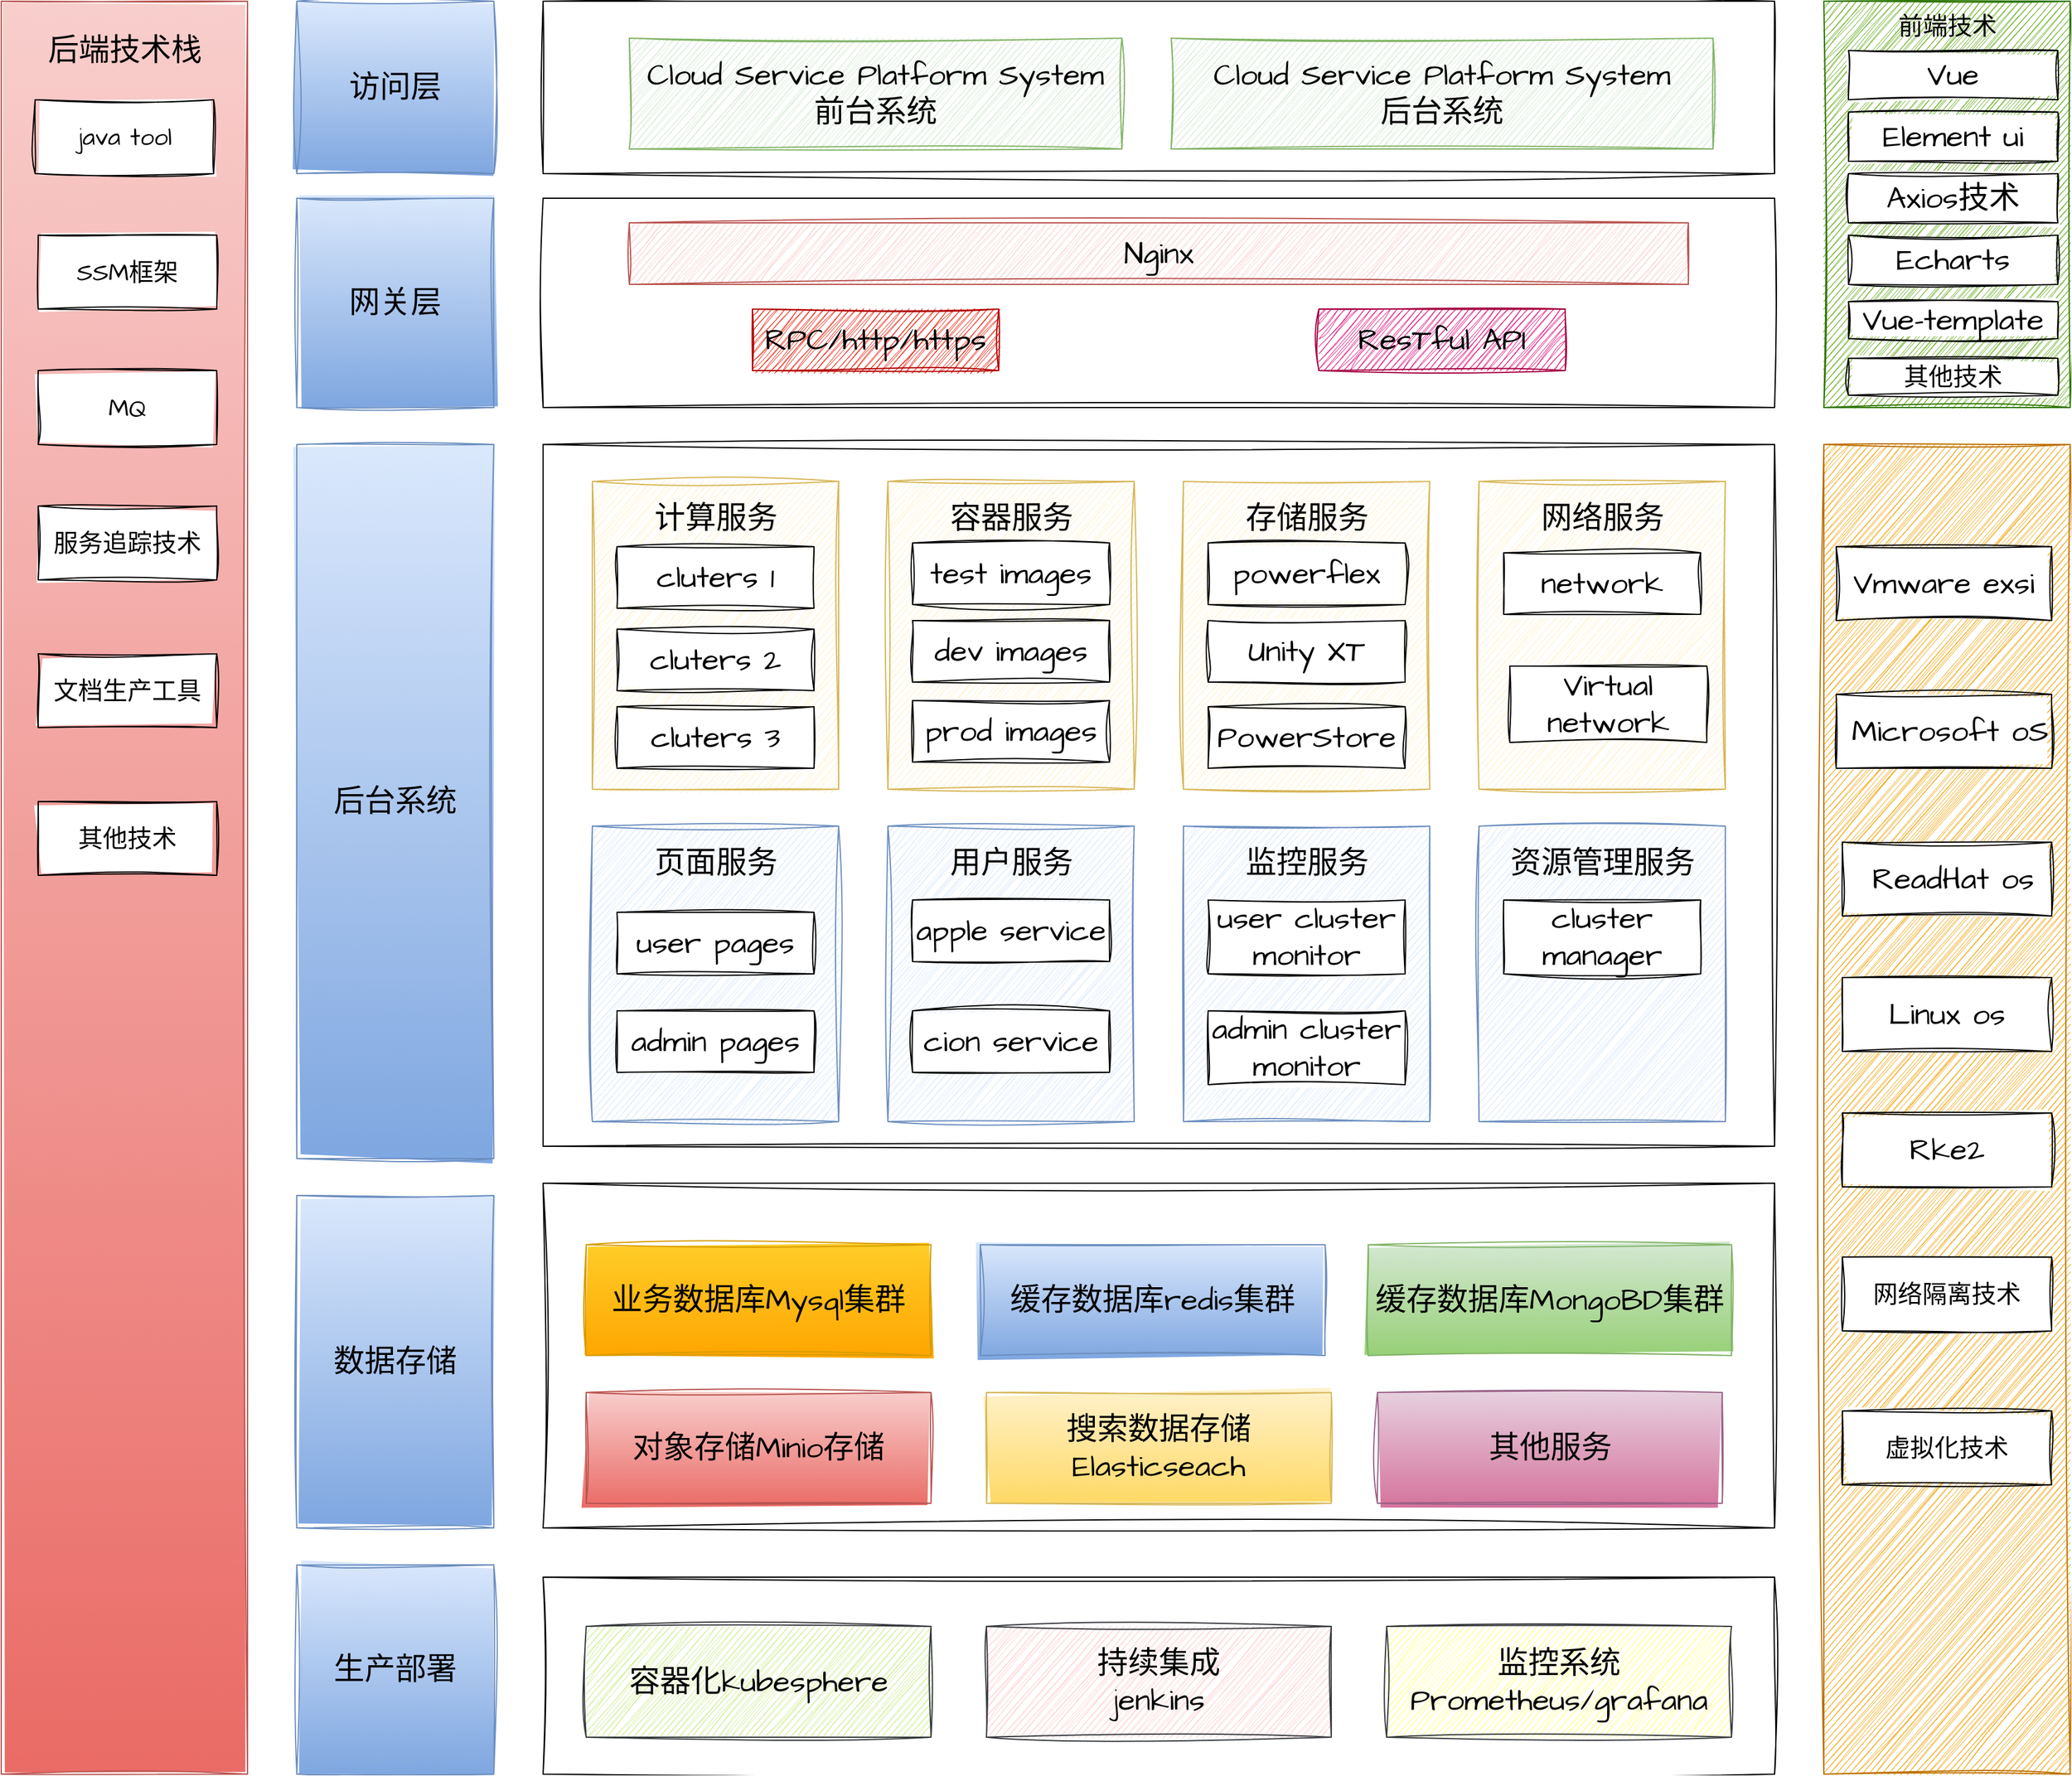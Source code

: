 <mxfile version="21.2.9" type="device">
  <diagram name="第 1 页" id="yGoTb6qsbvz1zuX-XJ-E">
    <mxGraphModel dx="3763" dy="1591" grid="1" gridSize="10" guides="1" tooltips="1" connect="1" arrows="1" fold="1" page="0" pageScale="1" pageWidth="827" pageHeight="1169" math="0" shadow="0">
      <root>
        <mxCell id="0" />
        <mxCell id="1" parent="0" />
        <mxCell id="ulPhFCoUVMPPUN6pGgt2-73" value="" style="rounded=0;whiteSpace=wrap;html=1;sketch=1;hachureGap=4;jiggle=2;curveFitting=1;fontFamily=Architects Daughter;fontSource=https%3A%2F%2Ffonts.googleapis.com%2Fcss%3Ffamily%3DArchitects%2BDaughter;fontSize=25;" vertex="1" parent="1">
          <mxGeometry x="-200" y="400" width="1000" height="570" as="geometry" />
        </mxCell>
        <mxCell id="ulPhFCoUVMPPUN6pGgt2-72" value="" style="rounded=0;whiteSpace=wrap;html=1;sketch=1;hachureGap=4;jiggle=2;curveFitting=1;fontFamily=Architects Daughter;fontSource=https%3A%2F%2Ffonts.googleapis.com%2Fcss%3Ffamily%3DArchitects%2BDaughter;fontSize=25;" vertex="1" parent="1">
          <mxGeometry x="-200" y="200" width="1000" height="170" as="geometry" />
        </mxCell>
        <mxCell id="ulPhFCoUVMPPUN6pGgt2-70" value="" style="rounded=0;whiteSpace=wrap;html=1;sketch=1;hachureGap=4;jiggle=2;curveFitting=1;fontFamily=Architects Daughter;fontSource=https%3A%2F%2Ffonts.googleapis.com%2Fcss%3Ffamily%3DArchitects%2BDaughter;fontSize=25;" vertex="1" parent="1">
          <mxGeometry x="-200" y="40" width="1000" height="140" as="geometry" />
        </mxCell>
        <mxCell id="ulPhFCoUVMPPUN6pGgt2-1" value="&lt;div style=&quot;font-size: 25px;&quot;&gt;Cloud Service Platform System&lt;/div&gt;&lt;div style=&quot;font-size: 25px;&quot;&gt;前台系统&lt;br style=&quot;font-size: 25px;&quot;&gt;&lt;/div&gt;" style="rounded=0;whiteSpace=wrap;html=1;sketch=1;hachureGap=4;jiggle=2;curveFitting=1;fontFamily=Architects Daughter;fontSource=https%3A%2F%2Ffonts.googleapis.com%2Fcss%3Ffamily%3DArchitects%2BDaughter;fontSize=25;fillColor=#d5e8d4;strokeColor=#82b366;" vertex="1" parent="1">
          <mxGeometry x="-130" y="70" width="400" height="90" as="geometry" />
        </mxCell>
        <mxCell id="ulPhFCoUVMPPUN6pGgt2-23" value="" style="rounded=0;whiteSpace=wrap;html=1;sketch=1;hachureGap=4;jiggle=2;curveFitting=1;fontFamily=Architects Daughter;fontSource=https%3A%2F%2Ffonts.googleapis.com%2Fcss%3Ffamily%3DArchitects%2BDaughter;fontSize=25;fillColor=#fff2cc;strokeColor=#d6b656;" vertex="1" parent="1">
          <mxGeometry x="-160" y="430" width="200" height="250" as="geometry" />
        </mxCell>
        <mxCell id="ulPhFCoUVMPPUN6pGgt2-39" value="&lt;div style=&quot;font-size: 25px;&quot;&gt;Cloud Service Platform System&lt;/div&gt;&lt;div style=&quot;font-size: 25px;&quot;&gt;后台系统&lt;/div&gt;" style="rounded=0;whiteSpace=wrap;html=1;sketch=1;hachureGap=4;jiggle=2;curveFitting=1;fontFamily=Architects Daughter;fontSource=https%3A%2F%2Ffonts.googleapis.com%2Fcss%3Ffamily%3DArchitects%2BDaughter;fontSize=25;fillColor=#d5e8d4;strokeColor=#82b366;" vertex="1" parent="1">
          <mxGeometry x="310" y="70" width="440" height="90" as="geometry" />
        </mxCell>
        <mxCell id="ulPhFCoUVMPPUN6pGgt2-40" value="Nginx" style="rounded=0;whiteSpace=wrap;html=1;sketch=1;hachureGap=4;jiggle=2;curveFitting=1;fontFamily=Architects Daughter;fontSource=https%3A%2F%2Ffonts.googleapis.com%2Fcss%3Ffamily%3DArchitects%2BDaughter;fontSize=25;fillColor=#f8cecc;strokeColor=#b85450;" vertex="1" parent="1">
          <mxGeometry x="-130" y="220" width="860" height="50" as="geometry" />
        </mxCell>
        <mxCell id="ulPhFCoUVMPPUN6pGgt2-41" value="RPC/http/https" style="rounded=0;whiteSpace=wrap;html=1;sketch=1;hachureGap=4;jiggle=2;curveFitting=1;fontFamily=Architects Daughter;fontSource=https%3A%2F%2Ffonts.googleapis.com%2Fcss%3Ffamily%3DArchitects%2BDaughter;fontSize=25;fillColor=#e51400;fontColor=#000000;strokeColor=#B20000;" vertex="1" parent="1">
          <mxGeometry x="-30" y="290" width="200" height="50" as="geometry" />
        </mxCell>
        <mxCell id="ulPhFCoUVMPPUN6pGgt2-42" value="ResTful API" style="rounded=0;whiteSpace=wrap;html=1;sketch=1;hachureGap=4;jiggle=2;curveFitting=1;fontFamily=Architects Daughter;fontSource=https%3A%2F%2Ffonts.googleapis.com%2Fcss%3Ffamily%3DArchitects%2BDaughter;fontSize=25;fillColor=#d80073;fontColor=#000000;strokeColor=#A50040;" vertex="1" parent="1">
          <mxGeometry x="430" y="290" width="200" height="50" as="geometry" />
        </mxCell>
        <mxCell id="ulPhFCoUVMPPUN6pGgt2-43" value="计算服务" style="text;html=1;align=center;verticalAlign=middle;resizable=0;points=[];autosize=1;fontSize=25;fontFamily=Architects Daughter;" vertex="1" parent="1">
          <mxGeometry x="-120" y="440" width="120" height="40" as="geometry" />
        </mxCell>
        <mxCell id="ulPhFCoUVMPPUN6pGgt2-44" value="" style="rounded=0;whiteSpace=wrap;html=1;sketch=1;hachureGap=4;jiggle=2;curveFitting=1;fontFamily=Architects Daughter;fontSource=https%3A%2F%2Ffonts.googleapis.com%2Fcss%3Ffamily%3DArchitects%2BDaughter;fontSize=25;fillColor=#fff2cc;strokeColor=#d6b656;" vertex="1" parent="1">
          <mxGeometry x="80" y="430" width="200" height="250" as="geometry" />
        </mxCell>
        <mxCell id="ulPhFCoUVMPPUN6pGgt2-45" value="容器服务" style="text;html=1;align=center;verticalAlign=middle;resizable=0;points=[];autosize=1;fontSize=25;fontFamily=Architects Daughter;" vertex="1" parent="1">
          <mxGeometry x="120" y="440" width="120" height="40" as="geometry" />
        </mxCell>
        <mxCell id="ulPhFCoUVMPPUN6pGgt2-50" value="" style="rounded=0;whiteSpace=wrap;html=1;sketch=1;hachureGap=4;jiggle=2;curveFitting=1;fontFamily=Architects Daughter;fontSource=https%3A%2F%2Ffonts.googleapis.com%2Fcss%3Ffamily%3DArchitects%2BDaughter;fontSize=25;fillColor=#fff2cc;strokeColor=#d6b656;" vertex="1" parent="1">
          <mxGeometry x="320" y="430" width="200" height="250" as="geometry" />
        </mxCell>
        <mxCell id="ulPhFCoUVMPPUN6pGgt2-51" value="存储服务" style="text;html=1;align=center;verticalAlign=middle;resizable=0;points=[];autosize=1;fontSize=25;fontFamily=Architects Daughter;" vertex="1" parent="1">
          <mxGeometry x="360" y="440" width="120" height="40" as="geometry" />
        </mxCell>
        <mxCell id="ulPhFCoUVMPPUN6pGgt2-52" value="" style="rounded=0;whiteSpace=wrap;html=1;sketch=1;hachureGap=4;jiggle=2;curveFitting=1;fontFamily=Architects Daughter;fontSource=https%3A%2F%2Ffonts.googleapis.com%2Fcss%3Ffamily%3DArchitects%2BDaughter;fontSize=25;fillColor=#fff2cc;strokeColor=#d6b656;" vertex="1" parent="1">
          <mxGeometry x="560" y="430" width="200" height="250" as="geometry" />
        </mxCell>
        <mxCell id="ulPhFCoUVMPPUN6pGgt2-53" value="网络服务" style="text;html=1;align=center;verticalAlign=middle;resizable=0;points=[];autosize=1;fontSize=25;fontFamily=Architects Daughter;" vertex="1" parent="1">
          <mxGeometry x="600" y="440" width="120" height="40" as="geometry" />
        </mxCell>
        <mxCell id="ulPhFCoUVMPPUN6pGgt2-62" value="" style="rounded=0;whiteSpace=wrap;html=1;sketch=1;hachureGap=4;jiggle=2;curveFitting=1;fontFamily=Architects Daughter;fontSource=https%3A%2F%2Ffonts.googleapis.com%2Fcss%3Ffamily%3DArchitects%2BDaughter;fontSize=25;fillColor=#dae8fc;strokeColor=#6c8ebf;" vertex="1" parent="1">
          <mxGeometry x="-160" y="710" width="200" height="240" as="geometry" />
        </mxCell>
        <mxCell id="ulPhFCoUVMPPUN6pGgt2-63" value="页面服务" style="text;html=1;align=center;verticalAlign=middle;resizable=0;points=[];autosize=1;strokeColor=none;fillColor=none;fontSize=25;fontFamily=Architects Daughter;" vertex="1" parent="1">
          <mxGeometry x="-120" y="720" width="120" height="40" as="geometry" />
        </mxCell>
        <mxCell id="ulPhFCoUVMPPUN6pGgt2-64" value="" style="rounded=0;whiteSpace=wrap;html=1;sketch=1;hachureGap=4;jiggle=2;curveFitting=1;fontFamily=Architects Daughter;fontSource=https%3A%2F%2Ffonts.googleapis.com%2Fcss%3Ffamily%3DArchitects%2BDaughter;fontSize=25;fillColor=#dae8fc;strokeColor=#6c8ebf;" vertex="1" parent="1">
          <mxGeometry x="80" y="710" width="200" height="240" as="geometry" />
        </mxCell>
        <mxCell id="ulPhFCoUVMPPUN6pGgt2-65" value="用户服务" style="text;html=1;align=center;verticalAlign=middle;resizable=0;points=[];autosize=1;strokeColor=none;fillColor=none;fontSize=25;fontFamily=Architects Daughter;" vertex="1" parent="1">
          <mxGeometry x="120" y="720" width="120" height="40" as="geometry" />
        </mxCell>
        <mxCell id="ulPhFCoUVMPPUN6pGgt2-66" value="" style="rounded=0;whiteSpace=wrap;html=1;sketch=1;hachureGap=4;jiggle=2;curveFitting=1;fontFamily=Architects Daughter;fontSource=https%3A%2F%2Ffonts.googleapis.com%2Fcss%3Ffamily%3DArchitects%2BDaughter;fontSize=25;fillColor=#dae8fc;strokeColor=#6c8ebf;" vertex="1" parent="1">
          <mxGeometry x="320" y="710" width="200" height="240" as="geometry" />
        </mxCell>
        <mxCell id="ulPhFCoUVMPPUN6pGgt2-67" value="监控服务" style="text;html=1;align=center;verticalAlign=middle;resizable=0;points=[];autosize=1;strokeColor=none;fillColor=none;fontSize=25;fontFamily=Architects Daughter;" vertex="1" parent="1">
          <mxGeometry x="360" y="720" width="120" height="40" as="geometry" />
        </mxCell>
        <mxCell id="ulPhFCoUVMPPUN6pGgt2-68" value="" style="rounded=0;whiteSpace=wrap;html=1;sketch=1;hachureGap=4;jiggle=2;curveFitting=1;fontFamily=Architects Daughter;fontSource=https%3A%2F%2Ffonts.googleapis.com%2Fcss%3Ffamily%3DArchitects%2BDaughter;fontSize=25;fillColor=#dae8fc;strokeColor=#6c8ebf;" vertex="1" parent="1">
          <mxGeometry x="560" y="710" width="200" height="240" as="geometry" />
        </mxCell>
        <mxCell id="ulPhFCoUVMPPUN6pGgt2-69" value="资源管理服务" style="text;html=1;align=center;verticalAlign=middle;resizable=0;points=[];autosize=1;strokeColor=none;fillColor=none;fontSize=25;fontFamily=Architects Daughter;" vertex="1" parent="1">
          <mxGeometry x="575" y="720" width="170" height="40" as="geometry" />
        </mxCell>
        <mxCell id="ulPhFCoUVMPPUN6pGgt2-74" value="访问层" style="rounded=0;whiteSpace=wrap;html=1;sketch=1;hachureGap=4;jiggle=2;curveFitting=1;fontFamily=Architects Daughter;fontSource=https%3A%2F%2Ffonts.googleapis.com%2Fcss%3Ffamily%3DArchitects%2BDaughter;fontSize=25;fillColor=#dae8fc;strokeColor=#6c8ebf;gradientColor=#7ea6e0;" vertex="1" parent="1">
          <mxGeometry x="-400" y="40" width="160" height="140" as="geometry" />
        </mxCell>
        <mxCell id="ulPhFCoUVMPPUN6pGgt2-75" value="网关层" style="rounded=0;whiteSpace=wrap;html=1;sketch=1;hachureGap=4;jiggle=2;curveFitting=1;fontFamily=Architects Daughter;fontSource=https%3A%2F%2Ffonts.googleapis.com%2Fcss%3Ffamily%3DArchitects%2BDaughter;fontSize=25;fillColor=#dae8fc;strokeColor=#6c8ebf;gradientColor=#7ea6e0;" vertex="1" parent="1">
          <mxGeometry x="-400" y="200" width="160" height="170" as="geometry" />
        </mxCell>
        <mxCell id="ulPhFCoUVMPPUN6pGgt2-76" value="后台系统" style="rounded=0;whiteSpace=wrap;html=1;sketch=1;hachureGap=4;jiggle=2;curveFitting=1;fontFamily=Architects Daughter;fontSource=https%3A%2F%2Ffonts.googleapis.com%2Fcss%3Ffamily%3DArchitects%2BDaughter;fontSize=25;fillColor=#dae8fc;strokeColor=#6c8ebf;gradientColor=#7ea6e0;" vertex="1" parent="1">
          <mxGeometry x="-400" y="400" width="160" height="580" as="geometry" />
        </mxCell>
        <mxCell id="ulPhFCoUVMPPUN6pGgt2-77" value="" style="rounded=0;whiteSpace=wrap;html=1;sketch=1;hachureGap=4;jiggle=2;curveFitting=1;fontFamily=Architects Daughter;fontSource=https%3A%2F%2Ffonts.googleapis.com%2Fcss%3Ffamily%3DArchitects%2BDaughter;fontSize=25;" vertex="1" parent="1">
          <mxGeometry x="-200" y="1000" width="1000" height="280" as="geometry" />
        </mxCell>
        <mxCell id="ulPhFCoUVMPPUN6pGgt2-78" value="数据存储" style="rounded=0;whiteSpace=wrap;html=1;sketch=1;hachureGap=4;jiggle=2;curveFitting=1;fontFamily=Architects Daughter;fontSource=https%3A%2F%2Ffonts.googleapis.com%2Fcss%3Ffamily%3DArchitects%2BDaughter;fontSize=25;fillColor=#dae8fc;strokeColor=#6c8ebf;gradientColor=#7ea6e0;" vertex="1" parent="1">
          <mxGeometry x="-400" y="1010" width="160" height="270" as="geometry" />
        </mxCell>
        <mxCell id="ulPhFCoUVMPPUN6pGgt2-80" value="业务数据库Mysql集群" style="rounded=0;whiteSpace=wrap;html=1;sketch=1;hachureGap=4;jiggle=2;curveFitting=1;fontFamily=Architects Daughter;fontSource=https%3A%2F%2Ffonts.googleapis.com%2Fcss%3Ffamily%3DArchitects%2BDaughter;fontSize=25;fillColor=#ffcd28;gradientColor=#ffa500;strokeColor=#d79b00;" vertex="1" parent="1">
          <mxGeometry x="-165" y="1050" width="280" height="90" as="geometry" />
        </mxCell>
        <mxCell id="ulPhFCoUVMPPUN6pGgt2-81" value="缓存数据库redis集群" style="rounded=0;whiteSpace=wrap;html=1;sketch=1;hachureGap=4;jiggle=2;curveFitting=1;fontFamily=Architects Daughter;fontSource=https%3A%2F%2Ffonts.googleapis.com%2Fcss%3Ffamily%3DArchitects%2BDaughter;fontSize=25;fillColor=#dae8fc;gradientColor=#7ea6e0;strokeColor=#6c8ebf;" vertex="1" parent="1">
          <mxGeometry x="155" y="1050" width="280" height="90" as="geometry" />
        </mxCell>
        <mxCell id="ulPhFCoUVMPPUN6pGgt2-82" value="缓存数据库MongoBD集群" style="rounded=0;whiteSpace=wrap;html=1;sketch=1;hachureGap=4;jiggle=2;curveFitting=1;fontFamily=Architects Daughter;fontSource=https%3A%2F%2Ffonts.googleapis.com%2Fcss%3Ffamily%3DArchitects%2BDaughter;fontSize=25;fillColor=#d5e8d4;gradientColor=#97d077;strokeColor=#82b366;" vertex="1" parent="1">
          <mxGeometry x="470" y="1050" width="295" height="90" as="geometry" />
        </mxCell>
        <mxCell id="ulPhFCoUVMPPUN6pGgt2-83" value="对象存储Minio存储" style="rounded=0;whiteSpace=wrap;html=1;sketch=1;hachureGap=4;jiggle=2;curveFitting=1;fontFamily=Architects Daughter;fontSource=https%3A%2F%2Ffonts.googleapis.com%2Fcss%3Ffamily%3DArchitects%2BDaughter;fontSize=25;fillColor=#f8cecc;gradientColor=#ea6b66;strokeColor=#b85450;" vertex="1" parent="1">
          <mxGeometry x="-165" y="1170" width="280" height="90" as="geometry" />
        </mxCell>
        <mxCell id="ulPhFCoUVMPPUN6pGgt2-84" value="搜索数据存储Elasticseach" style="rounded=0;whiteSpace=wrap;html=1;sketch=1;hachureGap=4;jiggle=2;curveFitting=1;fontFamily=Architects Daughter;fontSource=https%3A%2F%2Ffonts.googleapis.com%2Fcss%3Ffamily%3DArchitects%2BDaughter;fontSize=25;fillColor=#fff2cc;gradientColor=#ffd966;strokeColor=#d6b656;" vertex="1" parent="1">
          <mxGeometry x="160" y="1170" width="280" height="90" as="geometry" />
        </mxCell>
        <mxCell id="ulPhFCoUVMPPUN6pGgt2-85" value="其他服务" style="rounded=0;whiteSpace=wrap;html=1;sketch=1;hachureGap=4;jiggle=2;curveFitting=1;fontFamily=Architects Daughter;fontSource=https%3A%2F%2Ffonts.googleapis.com%2Fcss%3Ffamily%3DArchitects%2BDaughter;fontSize=25;fillColor=#e6d0de;gradientColor=#d5739d;strokeColor=#996185;" vertex="1" parent="1">
          <mxGeometry x="477.5" y="1170" width="280" height="90" as="geometry" />
        </mxCell>
        <mxCell id="ulPhFCoUVMPPUN6pGgt2-86" value="生产部署" style="rounded=0;whiteSpace=wrap;html=1;sketch=1;hachureGap=4;jiggle=2;curveFitting=1;fontFamily=Architects Daughter;fontSource=https%3A%2F%2Ffonts.googleapis.com%2Fcss%3Ffamily%3DArchitects%2BDaughter;fontSize=25;fillColor=#dae8fc;strokeColor=#6c8ebf;gradientColor=#7ea6e0;" vertex="1" parent="1">
          <mxGeometry x="-400" y="1310" width="160" height="170" as="geometry" />
        </mxCell>
        <mxCell id="ulPhFCoUVMPPUN6pGgt2-87" value="" style="rounded=0;whiteSpace=wrap;html=1;sketch=1;hachureGap=4;jiggle=2;curveFitting=1;fontFamily=Architects Daughter;fontSource=https%3A%2F%2Ffonts.googleapis.com%2Fcss%3Ffamily%3DArchitects%2BDaughter;fontSize=25;" vertex="1" parent="1">
          <mxGeometry x="-200" y="1320" width="1000" height="160" as="geometry" />
        </mxCell>
        <mxCell id="ulPhFCoUVMPPUN6pGgt2-88" value="容器化kubesphere" style="rounded=0;whiteSpace=wrap;html=1;sketch=1;hachureGap=4;jiggle=2;curveFitting=1;fontFamily=Architects Daughter;fontSource=https%3A%2F%2Ffonts.googleapis.com%2Fcss%3Ffamily%3DArchitects%2BDaughter;fontSize=25;fillColor=#cdeb8b;strokeColor=#36393d;" vertex="1" parent="1">
          <mxGeometry x="-165" y="1360" width="280" height="90" as="geometry" />
        </mxCell>
        <mxCell id="ulPhFCoUVMPPUN6pGgt2-89" value="&lt;div&gt;持续集成&lt;/div&gt;&lt;div&gt;jenkins&lt;br&gt;&lt;/div&gt;" style="rounded=0;whiteSpace=wrap;html=1;sketch=1;hachureGap=4;jiggle=2;curveFitting=1;fontFamily=Architects Daughter;fontSource=https%3A%2F%2Ffonts.googleapis.com%2Fcss%3Ffamily%3DArchitects%2BDaughter;fontSize=25;fillColor=#ffcccc;strokeColor=#36393d;" vertex="1" parent="1">
          <mxGeometry x="160" y="1360" width="280" height="90" as="geometry" />
        </mxCell>
        <mxCell id="ulPhFCoUVMPPUN6pGgt2-90" value="&lt;div&gt;监控系统&lt;/div&gt;&lt;div&gt;Prometheus/grafana&lt;/div&gt;" style="rounded=0;whiteSpace=wrap;html=1;sketch=1;hachureGap=4;jiggle=2;curveFitting=1;fontFamily=Architects Daughter;fontSource=https%3A%2F%2Ffonts.googleapis.com%2Fcss%3Ffamily%3DArchitects%2BDaughter;fontSize=25;fillColor=#ffff88;strokeColor=#36393d;" vertex="1" parent="1">
          <mxGeometry x="485" y="1360" width="280" height="90" as="geometry" />
        </mxCell>
        <mxCell id="ulPhFCoUVMPPUN6pGgt2-92" value="" style="rounded=0;whiteSpace=wrap;html=1;sketch=1;hachureGap=4;jiggle=2;curveFitting=1;fontFamily=Architects Daughter;fontSource=https%3A%2F%2Ffonts.googleapis.com%2Fcss%3Ffamily%3DArchitects%2BDaughter;fontSize=25;fillColor=#f0a30a;fontColor=#000000;strokeColor=#BD7000;" vertex="1" parent="1">
          <mxGeometry x="840" y="400" width="200" height="1080" as="geometry" />
        </mxCell>
        <mxCell id="ulPhFCoUVMPPUN6pGgt2-93" value="" style="rounded=0;whiteSpace=wrap;html=1;sketch=1;hachureGap=4;jiggle=2;curveFitting=1;fontFamily=Architects Daughter;fontSource=https%3A%2F%2Ffonts.googleapis.com%2Fcss%3Ffamily%3DArchitects%2BDaughter;fontSize=25;fillColor=#f8cecc;gradientColor=#ea6b66;strokeColor=#b85450;" vertex="1" parent="1">
          <mxGeometry x="-640" y="40" width="200" height="1440" as="geometry" />
        </mxCell>
        <mxCell id="ulPhFCoUVMPPUN6pGgt2-94" value="后端技术栈" style="text;html=1;align=center;verticalAlign=middle;resizable=0;points=[];autosize=1;strokeColor=none;fillColor=none;fontSize=25;fontFamily=Architects Daughter;" vertex="1" parent="1">
          <mxGeometry x="-615" y="60" width="150" height="40" as="geometry" />
        </mxCell>
        <mxCell id="ulPhFCoUVMPPUN6pGgt2-96" value="SSM框架" style="rounded=0;whiteSpace=wrap;html=1;sketch=1;hachureGap=4;jiggle=2;curveFitting=1;fontFamily=Architects Daughter;fontSource=https%3A%2F%2Ffonts.googleapis.com%2Fcss%3Ffamily%3DArchitects%2BDaughter;fontSize=20;" vertex="1" parent="1">
          <mxGeometry x="-610" y="230" width="145" height="60" as="geometry" />
        </mxCell>
        <mxCell id="ulPhFCoUVMPPUN6pGgt2-97" value="MQ" style="rounded=0;whiteSpace=wrap;html=1;sketch=1;hachureGap=4;jiggle=2;curveFitting=1;fontFamily=Architects Daughter;fontSource=https%3A%2F%2Ffonts.googleapis.com%2Fcss%3Ffamily%3DArchitects%2BDaughter;fontSize=20;" vertex="1" parent="1">
          <mxGeometry x="-610" y="340" width="145" height="60" as="geometry" />
        </mxCell>
        <mxCell id="ulPhFCoUVMPPUN6pGgt2-98" value="服务追踪技术" style="rounded=0;whiteSpace=wrap;html=1;sketch=1;hachureGap=4;jiggle=2;curveFitting=1;fontFamily=Architects Daughter;fontSource=https%3A%2F%2Ffonts.googleapis.com%2Fcss%3Ffamily%3DArchitects%2BDaughter;fontSize=20;" vertex="1" parent="1">
          <mxGeometry x="-610" y="450" width="145" height="60" as="geometry" />
        </mxCell>
        <mxCell id="ulPhFCoUVMPPUN6pGgt2-99" value="文档生产工具" style="rounded=0;whiteSpace=wrap;html=1;sketch=1;hachureGap=4;jiggle=2;curveFitting=1;fontFamily=Architects Daughter;fontSource=https%3A%2F%2Ffonts.googleapis.com%2Fcss%3Ffamily%3DArchitects%2BDaughter;fontSize=20;" vertex="1" parent="1">
          <mxGeometry x="-610" y="570" width="145" height="60" as="geometry" />
        </mxCell>
        <mxCell id="ulPhFCoUVMPPUN6pGgt2-100" value="其他技术" style="rounded=0;whiteSpace=wrap;html=1;sketch=1;hachureGap=4;jiggle=2;curveFitting=1;fontFamily=Architects Daughter;fontSource=https%3A%2F%2Ffonts.googleapis.com%2Fcss%3Ffamily%3DArchitects%2BDaughter;fontSize=20;" vertex="1" parent="1">
          <mxGeometry x="-610" y="690" width="145" height="60" as="geometry" />
        </mxCell>
        <mxCell id="ulPhFCoUVMPPUN6pGgt2-101" value="" style="rounded=0;whiteSpace=wrap;html=1;sketch=1;hachureGap=4;jiggle=2;curveFitting=1;fontFamily=Architects Daughter;fontSource=https%3A%2F%2Ffonts.googleapis.com%2Fcss%3Ffamily%3DArchitects%2BDaughter;fontSize=25;fillColor=#60a917;fontColor=#ffffff;strokeColor=#2D7600;" vertex="1" parent="1">
          <mxGeometry x="840" y="40" width="200" height="330" as="geometry" />
        </mxCell>
        <mxCell id="ulPhFCoUVMPPUN6pGgt2-102" value="前端技术" style="text;html=1;align=center;verticalAlign=middle;resizable=0;points=[];autosize=1;strokeColor=none;fillColor=none;fontSize=20;fontFamily=Architects Daughter;" vertex="1" parent="1">
          <mxGeometry x="890" y="40" width="100" height="40" as="geometry" />
        </mxCell>
        <mxCell id="ulPhFCoUVMPPUN6pGgt2-103" value="Vue" style="rounded=0;whiteSpace=wrap;html=1;sketch=1;hachureGap=4;jiggle=2;curveFitting=1;fontFamily=Architects Daughter;fontSource=https%3A%2F%2Ffonts.googleapis.com%2Fcss%3Ffamily%3DArchitects%2BDaughter;fontSize=25;" vertex="1" parent="1">
          <mxGeometry x="860" y="80" width="170" height="40" as="geometry" />
        </mxCell>
        <mxCell id="ulPhFCoUVMPPUN6pGgt2-105" value="Element ui " style="rounded=0;whiteSpace=wrap;html=1;sketch=1;hachureGap=4;jiggle=2;curveFitting=1;fontFamily=Architects Daughter;fontSource=https%3A%2F%2Ffonts.googleapis.com%2Fcss%3Ffamily%3DArchitects%2BDaughter;fontSize=25;" vertex="1" parent="1">
          <mxGeometry x="860" y="130" width="170" height="40" as="geometry" />
        </mxCell>
        <mxCell id="ulPhFCoUVMPPUN6pGgt2-106" value="Axios技术" style="rounded=0;whiteSpace=wrap;html=1;sketch=1;hachureGap=4;jiggle=2;curveFitting=1;fontFamily=Architects Daughter;fontSource=https%3A%2F%2Ffonts.googleapis.com%2Fcss%3Ffamily%3DArchitects%2BDaughter;fontSize=25;" vertex="1" parent="1">
          <mxGeometry x="860" y="180" width="170" height="40" as="geometry" />
        </mxCell>
        <mxCell id="ulPhFCoUVMPPUN6pGgt2-107" value="Echarts" style="rounded=0;whiteSpace=wrap;html=1;sketch=1;hachureGap=4;jiggle=2;curveFitting=1;fontFamily=Architects Daughter;fontSource=https%3A%2F%2Ffonts.googleapis.com%2Fcss%3Ffamily%3DArchitects%2BDaughter;fontSize=25;" vertex="1" parent="1">
          <mxGeometry x="860" y="230" width="170" height="40" as="geometry" />
        </mxCell>
        <mxCell id="ulPhFCoUVMPPUN6pGgt2-108" value="&lt;font style=&quot;font-size: 25px;&quot;&gt;Vue-template&lt;/font&gt;" style="rounded=0;whiteSpace=wrap;html=1;sketch=1;hachureGap=4;jiggle=2;curveFitting=1;fontFamily=Architects Daughter;fontSource=https%3A%2F%2Ffonts.googleapis.com%2Fcss%3Ffamily%3DArchitects%2BDaughter;fontSize=25;" vertex="1" parent="1">
          <mxGeometry x="860" y="284" width="170" height="30" as="geometry" />
        </mxCell>
        <mxCell id="ulPhFCoUVMPPUN6pGgt2-110" value="&lt;font style=&quot;font-size: 20px;&quot;&gt;其他技术&lt;/font&gt;" style="rounded=0;whiteSpace=wrap;html=1;sketch=1;hachureGap=4;jiggle=2;curveFitting=1;fontFamily=Architects Daughter;fontSource=https%3A%2F%2Ffonts.googleapis.com%2Fcss%3Ffamily%3DArchitects%2BDaughter;fontSize=20;" vertex="1" parent="1">
          <mxGeometry x="860" y="330" width="170" height="30" as="geometry" />
        </mxCell>
        <mxCell id="ulPhFCoUVMPPUN6pGgt2-111" value="Vmware exsi" style="rounded=0;whiteSpace=wrap;html=1;sketch=1;hachureGap=4;jiggle=2;curveFitting=1;fontFamily=Architects Daughter;fontSource=https%3A%2F%2Ffonts.googleapis.com%2Fcss%3Ffamily%3DArchitects%2BDaughter;fontSize=25;" vertex="1" parent="1">
          <mxGeometry x="850" y="483" width="175" height="60" as="geometry" />
        </mxCell>
        <mxCell id="ulPhFCoUVMPPUN6pGgt2-112" value="&amp;nbsp;Microsoft oS" style="rounded=0;whiteSpace=wrap;html=1;sketch=1;hachureGap=4;jiggle=2;curveFitting=1;fontFamily=Architects Daughter;fontSource=https%3A%2F%2Ffonts.googleapis.com%2Fcss%3Ffamily%3DArchitects%2BDaughter;fontSize=25;" vertex="1" parent="1">
          <mxGeometry x="850" y="603" width="175" height="60" as="geometry" />
        </mxCell>
        <mxCell id="ulPhFCoUVMPPUN6pGgt2-113" value="&amp;nbsp;ReadHat os" style="rounded=0;whiteSpace=wrap;html=1;sketch=1;hachureGap=4;jiggle=2;curveFitting=1;fontFamily=Architects Daughter;fontSource=https%3A%2F%2Ffonts.googleapis.com%2Fcss%3Ffamily%3DArchitects%2BDaughter;fontSize=25;" vertex="1" parent="1">
          <mxGeometry x="855" y="723" width="170" height="60" as="geometry" />
        </mxCell>
        <mxCell id="ulPhFCoUVMPPUN6pGgt2-114" value="Linux os" style="rounded=0;whiteSpace=wrap;html=1;sketch=1;hachureGap=4;jiggle=2;curveFitting=1;fontFamily=Architects Daughter;fontSource=https%3A%2F%2Ffonts.googleapis.com%2Fcss%3Ffamily%3DArchitects%2BDaughter;fontSize=25;" vertex="1" parent="1">
          <mxGeometry x="855" y="833" width="170" height="60" as="geometry" />
        </mxCell>
        <mxCell id="ulPhFCoUVMPPUN6pGgt2-115" value="Rke2" style="rounded=0;whiteSpace=wrap;html=1;sketch=1;hachureGap=4;jiggle=2;curveFitting=1;fontFamily=Architects Daughter;fontSource=https%3A%2F%2Ffonts.googleapis.com%2Fcss%3Ffamily%3DArchitects%2BDaughter;fontSize=25;" vertex="1" parent="1">
          <mxGeometry x="855" y="943" width="170" height="60" as="geometry" />
        </mxCell>
        <mxCell id="ulPhFCoUVMPPUN6pGgt2-116" value="网络隔离技术" style="rounded=0;whiteSpace=wrap;html=1;sketch=1;hachureGap=4;jiggle=2;curveFitting=1;fontFamily=Architects Daughter;fontSource=https%3A%2F%2Ffonts.googleapis.com%2Fcss%3Ffamily%3DArchitects%2BDaughter;fontSize=20;" vertex="1" parent="1">
          <mxGeometry x="855" y="1060" width="170" height="60" as="geometry" />
        </mxCell>
        <mxCell id="ulPhFCoUVMPPUN6pGgt2-117" value="虚拟化技术" style="rounded=0;whiteSpace=wrap;html=1;sketch=1;hachureGap=4;jiggle=2;curveFitting=1;fontFamily=Architects Daughter;fontSource=https%3A%2F%2Ffonts.googleapis.com%2Fcss%3Ffamily%3DArchitects%2BDaughter;fontSize=20;" vertex="1" parent="1">
          <mxGeometry x="855" y="1185" width="170" height="60" as="geometry" />
        </mxCell>
        <mxCell id="ulPhFCoUVMPPUN6pGgt2-118" value="java tool" style="rounded=0;whiteSpace=wrap;html=1;sketch=1;hachureGap=4;jiggle=2;curveFitting=1;fontFamily=Architects Daughter;fontSource=https%3A%2F%2Ffonts.googleapis.com%2Fcss%3Ffamily%3DArchitects%2BDaughter;fontSize=20;" vertex="1" parent="1">
          <mxGeometry x="-612.5" y="120" width="145" height="60" as="geometry" />
        </mxCell>
        <mxCell id="ulPhFCoUVMPPUN6pGgt2-119" value="cluters 1" style="rounded=0;whiteSpace=wrap;html=1;sketch=1;hachureGap=4;jiggle=2;curveFitting=1;fontFamily=Architects Daughter;fontSource=https%3A%2F%2Ffonts.googleapis.com%2Fcss%3Ffamily%3DArchitects%2BDaughter;fontSize=25;" vertex="1" parent="1">
          <mxGeometry x="-140" y="483" width="160" height="50" as="geometry" />
        </mxCell>
        <mxCell id="ulPhFCoUVMPPUN6pGgt2-120" value="cluters 2" style="rounded=0;whiteSpace=wrap;html=1;sketch=1;hachureGap=4;jiggle=2;curveFitting=1;fontFamily=Architects Daughter;fontSource=https%3A%2F%2Ffonts.googleapis.com%2Fcss%3Ffamily%3DArchitects%2BDaughter;fontSize=25;" vertex="1" parent="1">
          <mxGeometry x="-140" y="550" width="160" height="50" as="geometry" />
        </mxCell>
        <mxCell id="ulPhFCoUVMPPUN6pGgt2-121" value="cluters 3" style="rounded=0;whiteSpace=wrap;html=1;sketch=1;hachureGap=4;jiggle=2;curveFitting=1;fontFamily=Architects Daughter;fontSource=https%3A%2F%2Ffonts.googleapis.com%2Fcss%3Ffamily%3DArchitects%2BDaughter;fontSize=25;" vertex="1" parent="1">
          <mxGeometry x="-140" y="613" width="160" height="50" as="geometry" />
        </mxCell>
        <mxCell id="ulPhFCoUVMPPUN6pGgt2-123" value="test images" style="rounded=0;whiteSpace=wrap;html=1;sketch=1;hachureGap=4;jiggle=2;curveFitting=1;fontFamily=Architects Daughter;fontSource=https%3A%2F%2Ffonts.googleapis.com%2Fcss%3Ffamily%3DArchitects%2BDaughter;fontSize=25;" vertex="1" parent="1">
          <mxGeometry x="100" y="480" width="160" height="50" as="geometry" />
        </mxCell>
        <mxCell id="ulPhFCoUVMPPUN6pGgt2-124" value="dev images" style="rounded=0;whiteSpace=wrap;html=1;sketch=1;hachureGap=4;jiggle=2;curveFitting=1;fontFamily=Architects Daughter;fontSource=https%3A%2F%2Ffonts.googleapis.com%2Fcss%3Ffamily%3DArchitects%2BDaughter;fontSize=25;" vertex="1" parent="1">
          <mxGeometry x="100" y="543" width="160" height="50" as="geometry" />
        </mxCell>
        <mxCell id="ulPhFCoUVMPPUN6pGgt2-125" value="prod images" style="rounded=0;whiteSpace=wrap;html=1;sketch=1;hachureGap=4;jiggle=2;curveFitting=1;fontFamily=Architects Daughter;fontSource=https%3A%2F%2Ffonts.googleapis.com%2Fcss%3Ffamily%3DArchitects%2BDaughter;fontSize=25;" vertex="1" parent="1">
          <mxGeometry x="100" y="608" width="160" height="50" as="geometry" />
        </mxCell>
        <mxCell id="ulPhFCoUVMPPUN6pGgt2-126" value="powerflex" style="rounded=0;whiteSpace=wrap;html=1;sketch=1;hachureGap=4;jiggle=2;curveFitting=1;fontFamily=Architects Daughter;fontSource=https%3A%2F%2Ffonts.googleapis.com%2Fcss%3Ffamily%3DArchitects%2BDaughter;fontSize=25;" vertex="1" parent="1">
          <mxGeometry x="340" y="480" width="160" height="50" as="geometry" />
        </mxCell>
        <mxCell id="ulPhFCoUVMPPUN6pGgt2-127" value="&lt;div&gt;Unity XT&lt;/div&gt;" style="rounded=0;whiteSpace=wrap;html=1;sketch=1;hachureGap=4;jiggle=2;curveFitting=1;fontFamily=Architects Daughter;fontSource=https%3A%2F%2Ffonts.googleapis.com%2Fcss%3Ffamily%3DArchitects%2BDaughter;fontSize=25;" vertex="1" parent="1">
          <mxGeometry x="340" y="543" width="160" height="50" as="geometry" />
        </mxCell>
        <mxCell id="ulPhFCoUVMPPUN6pGgt2-128" value="PowerStore" style="rounded=0;whiteSpace=wrap;html=1;sketch=1;hachureGap=4;jiggle=2;curveFitting=1;fontFamily=Architects Daughter;fontSource=https%3A%2F%2Ffonts.googleapis.com%2Fcss%3Ffamily%3DArchitects%2BDaughter;fontSize=25;" vertex="1" parent="1">
          <mxGeometry x="340" y="613" width="160" height="50" as="geometry" />
        </mxCell>
        <mxCell id="ulPhFCoUVMPPUN6pGgt2-129" value="user pages" style="rounded=0;whiteSpace=wrap;html=1;sketch=1;hachureGap=4;jiggle=2;curveFitting=1;fontFamily=Architects Daughter;fontSource=https%3A%2F%2Ffonts.googleapis.com%2Fcss%3Ffamily%3DArchitects%2BDaughter;fontSize=25;" vertex="1" parent="1">
          <mxGeometry x="-140" y="780" width="160" height="50" as="geometry" />
        </mxCell>
        <mxCell id="ulPhFCoUVMPPUN6pGgt2-130" value="admin pages" style="rounded=0;whiteSpace=wrap;html=1;sketch=1;hachureGap=4;jiggle=2;curveFitting=1;fontFamily=Architects Daughter;fontSource=https%3A%2F%2Ffonts.googleapis.com%2Fcss%3Ffamily%3DArchitects%2BDaughter;fontSize=25;" vertex="1" parent="1">
          <mxGeometry x="-140" y="860" width="160" height="50" as="geometry" />
        </mxCell>
        <mxCell id="ulPhFCoUVMPPUN6pGgt2-131" value="apple service" style="rounded=0;whiteSpace=wrap;html=1;sketch=1;hachureGap=4;jiggle=2;curveFitting=1;fontFamily=Architects Daughter;fontSource=https%3A%2F%2Ffonts.googleapis.com%2Fcss%3Ffamily%3DArchitects%2BDaughter;fontSize=25;" vertex="1" parent="1">
          <mxGeometry x="100" y="770" width="160" height="50" as="geometry" />
        </mxCell>
        <mxCell id="ulPhFCoUVMPPUN6pGgt2-132" value="cion service" style="rounded=0;whiteSpace=wrap;html=1;sketch=1;hachureGap=4;jiggle=2;curveFitting=1;fontFamily=Architects Daughter;fontSource=https%3A%2F%2Ffonts.googleapis.com%2Fcss%3Ffamily%3DArchitects%2BDaughter;fontSize=25;" vertex="1" parent="1">
          <mxGeometry x="100" y="860" width="160" height="50" as="geometry" />
        </mxCell>
        <mxCell id="ulPhFCoUVMPPUN6pGgt2-133" value="user cluster monitor" style="rounded=0;whiteSpace=wrap;html=1;sketch=1;hachureGap=4;jiggle=2;curveFitting=1;fontFamily=Architects Daughter;fontSource=https%3A%2F%2Ffonts.googleapis.com%2Fcss%3Ffamily%3DArchitects%2BDaughter;fontSize=25;" vertex="1" parent="1">
          <mxGeometry x="340" y="770" width="160" height="60" as="geometry" />
        </mxCell>
        <mxCell id="ulPhFCoUVMPPUN6pGgt2-134" value="cluster manager" style="rounded=0;whiteSpace=wrap;html=1;sketch=1;hachureGap=4;jiggle=2;curveFitting=1;fontFamily=Architects Daughter;fontSource=https%3A%2F%2Ffonts.googleapis.com%2Fcss%3Ffamily%3DArchitects%2BDaughter;fontSize=25;" vertex="1" parent="1">
          <mxGeometry x="580" y="770" width="160" height="60" as="geometry" />
        </mxCell>
        <mxCell id="ulPhFCoUVMPPUN6pGgt2-137" value="network" style="rounded=0;whiteSpace=wrap;html=1;sketch=1;hachureGap=4;jiggle=2;curveFitting=1;fontFamily=Architects Daughter;fontSource=https%3A%2F%2Ffonts.googleapis.com%2Fcss%3Ffamily%3DArchitects%2BDaughter;fontSize=25;" vertex="1" parent="1">
          <mxGeometry x="580" y="488" width="160" height="50" as="geometry" />
        </mxCell>
        <mxCell id="ulPhFCoUVMPPUN6pGgt2-138" value="Virtual network" style="rounded=0;whiteSpace=wrap;html=1;sketch=1;hachureGap=4;jiggle=2;curveFitting=1;fontFamily=Architects Daughter;fontSource=https%3A%2F%2Ffonts.googleapis.com%2Fcss%3Ffamily%3DArchitects%2BDaughter;fontSize=25;" vertex="1" parent="1">
          <mxGeometry x="585" y="580" width="160" height="62" as="geometry" />
        </mxCell>
        <mxCell id="ulPhFCoUVMPPUN6pGgt2-139" value="admin cluster monitor" style="rounded=0;whiteSpace=wrap;html=1;sketch=1;hachureGap=4;jiggle=2;curveFitting=1;fontFamily=Architects Daughter;fontSource=https%3A%2F%2Ffonts.googleapis.com%2Fcss%3Ffamily%3DArchitects%2BDaughter;fontSize=25;" vertex="1" parent="1">
          <mxGeometry x="340" y="860" width="160" height="60" as="geometry" />
        </mxCell>
      </root>
    </mxGraphModel>
  </diagram>
</mxfile>
